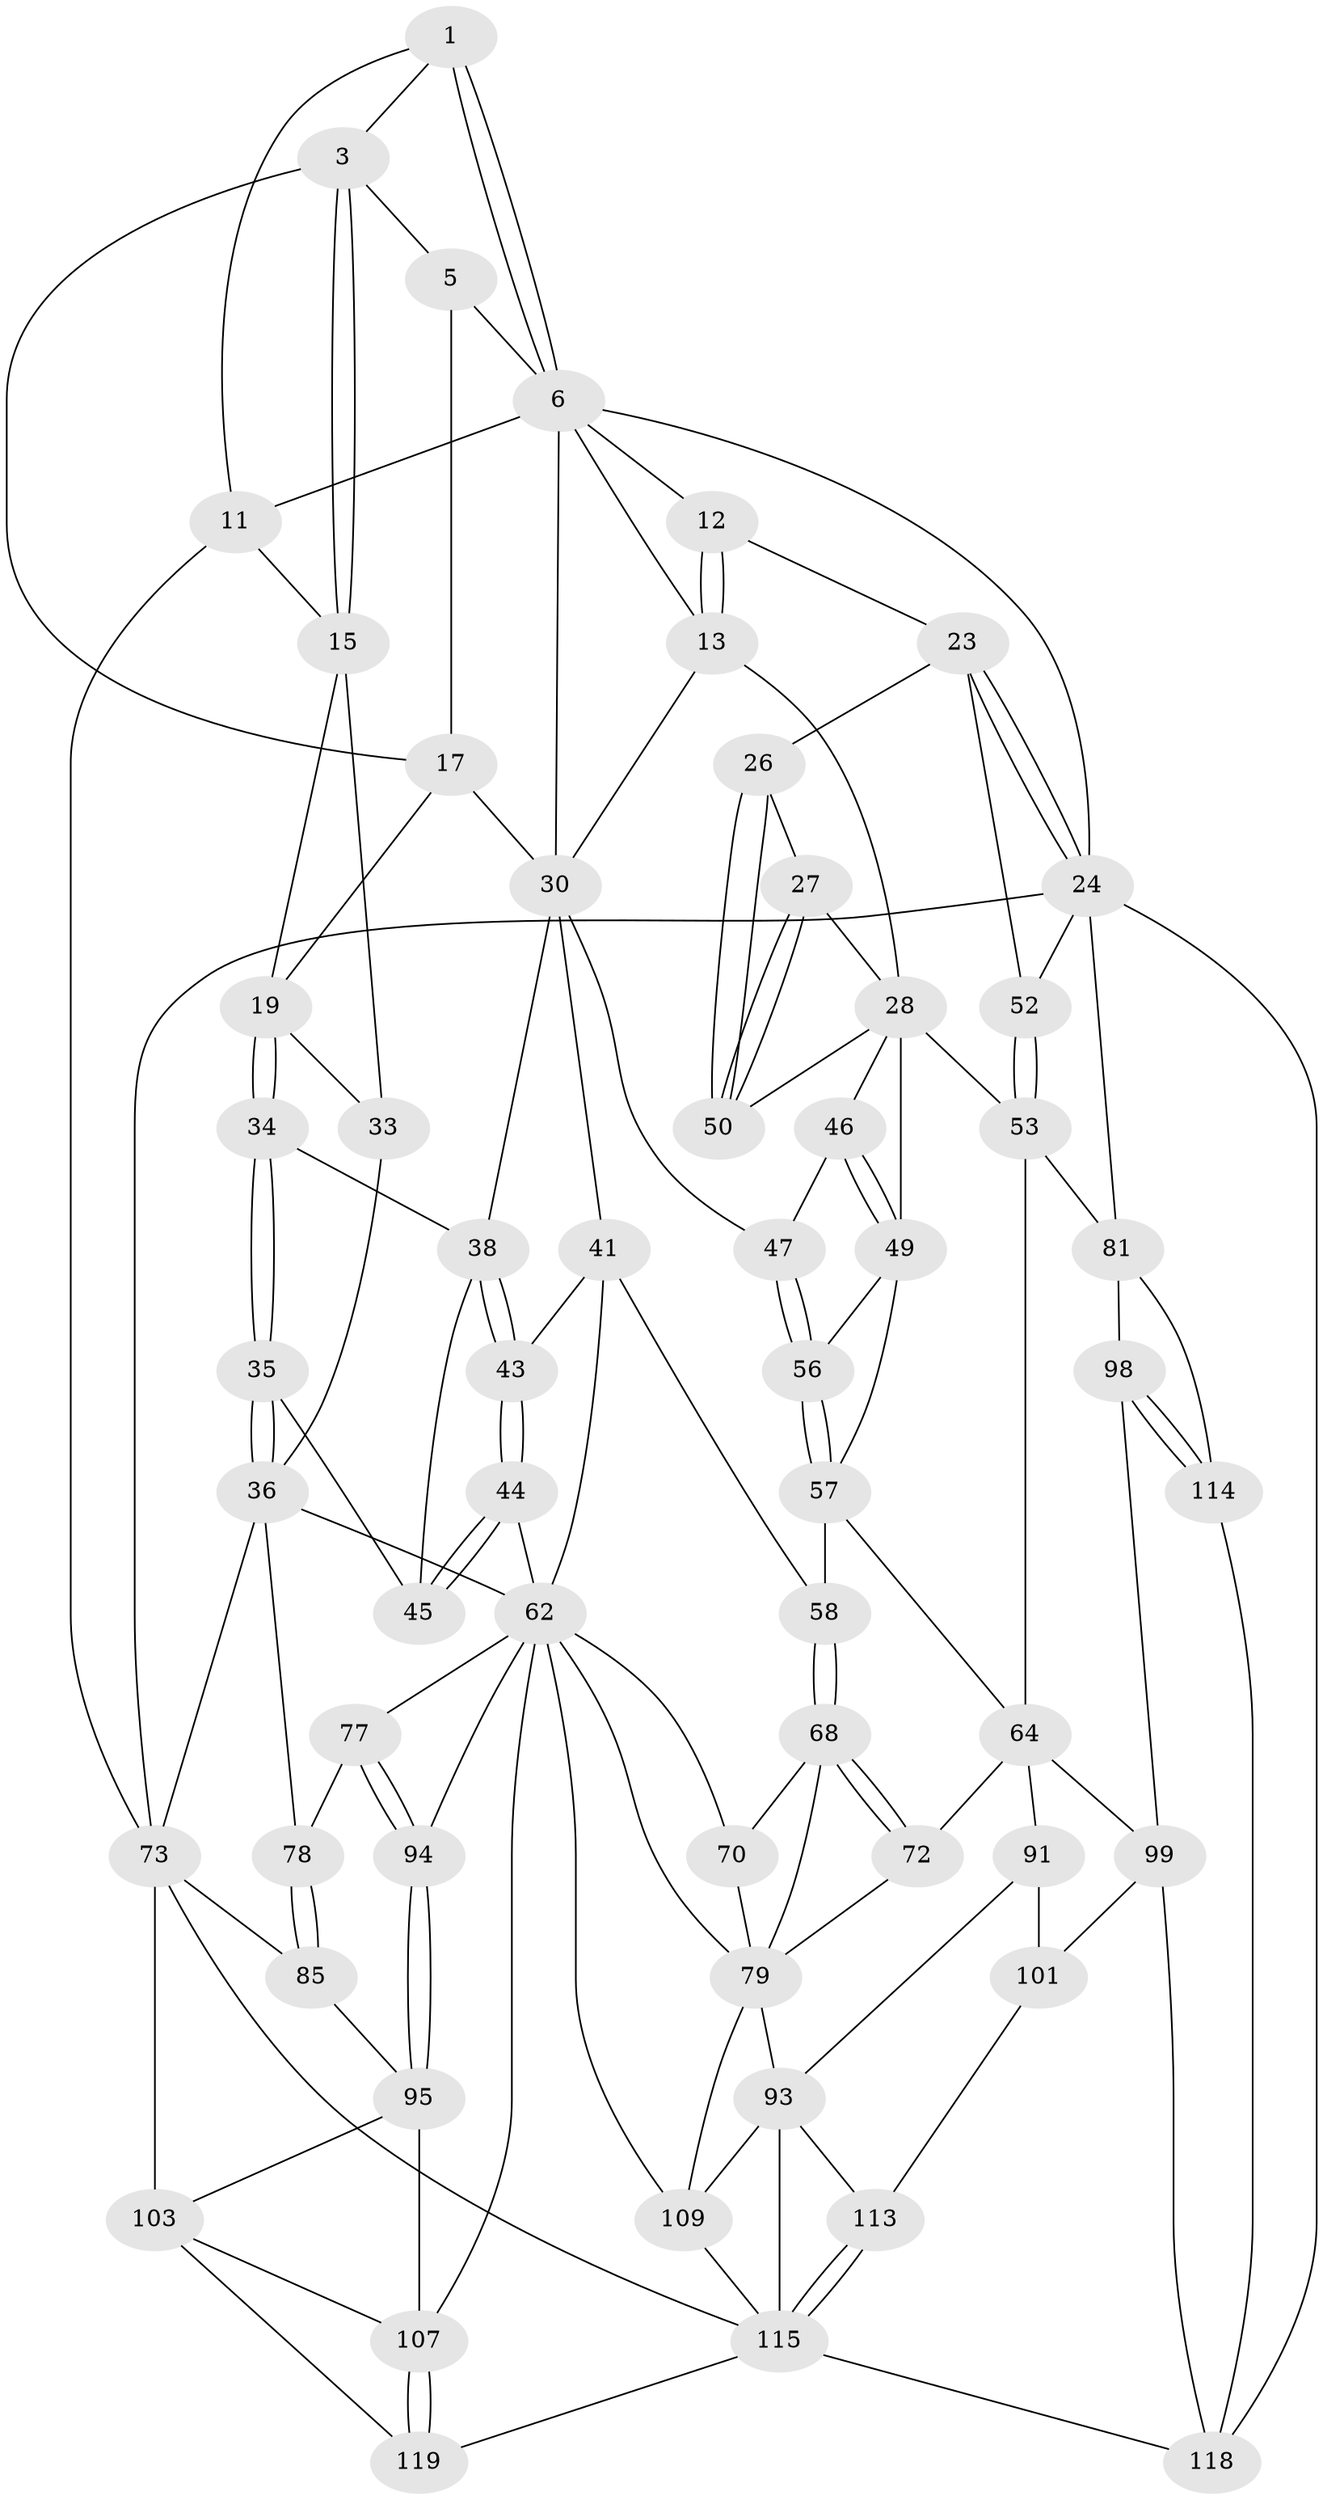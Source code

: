 // original degree distribution, {3: 0.01652892561983471, 4: 0.23140495867768596, 5: 0.5454545454545454, 6: 0.2066115702479339}
// Generated by graph-tools (version 1.1) at 2025/21/03/04/25 18:21:39]
// undirected, 60 vertices, 141 edges
graph export_dot {
graph [start="1"]
  node [color=gray90,style=filled];
  1 [pos="+0.2780271703020863+0",super="+2"];
  3 [pos="+0.13358189863305017+0.05142528156339676",super="+4"];
  5 [pos="+0.2519390631004429+0.029636021682426645",super="+9"];
  6 [pos="+0.49311983513419194+0",super="+10+7"];
  11 [pos="+0+0"];
  12 [pos="+0.7855706275919305+0.10560049631362882"];
  13 [pos="+0.5902187759651676+0.23215508239850655",super="+14"];
  15 [pos="+0.12541920591825784+0.08497099067029532",super="+16"];
  17 [pos="+0.2179824205180351+0.10923484556486644",super="+21+18"];
  19 [pos="+0.1130529021049508+0.1906276863357895",super="+20"];
  23 [pos="+0.787215755314981+0.1067283702274592",super="+25"];
  24 [pos="+1+0.2559937611744651",super="+55+83"];
  26 [pos="+0.8041613902461956+0.35183681272929906"];
  27 [pos="+0.6992809002740777+0.31498917210358496"];
  28 [pos="+0.6303801207428291+0.280443118886633",super="+48+29"];
  30 [pos="+0.33977196594045594+0.3376203741925388",super="+31+32"];
  33 [pos="+0+0.18969724607564367"];
  34 [pos="+0.12595537956343003+0.3505284267130751"];
  35 [pos="+0.053385653602036995+0.4160086825511029"];
  36 [pos="+0+0.47399557006918586",super="+37+67"];
  38 [pos="+0.22241864804891529+0.32547878115470325",super="+39"];
  41 [pos="+0.34143922242153524+0.3888482482886943",super="+59+42"];
  43 [pos="+0.26409416129967395+0.44476595685938436"];
  44 [pos="+0.243456687266105+0.46712286775977835"];
  45 [pos="+0.210357935001906+0.4372853160190683"];
  46 [pos="+0.5458510906755085+0.3185750699191057"];
  47 [pos="+0.4944393209599439+0.3777839059202805"];
  49 [pos="+0.5886909080990034+0.4488697811280145",super="+60"];
  50 [pos="+0.7086509630742465+0.4856381499528632"];
  52 [pos="+1+0.4120582920065917"];
  53 [pos="+0.8825868597879036+0.5662898335358081",super="+54"];
  56 [pos="+0.48691876064492223+0.4471392814756012"];
  57 [pos="+0.45434432307743594+0.4934407334907036",super="+66"];
  58 [pos="+0.4537839872064995+0.49396114474354824"];
  62 [pos="+0.3289979557020766+0.5361533988969629",super="+71+63"];
  64 [pos="+0.6786942356709037+0.6141153557485731",super="+90+65"];
  68 [pos="+0.45525585764498083+0.5069534286068768",super="+69"];
  70 [pos="+0.39608190537580656+0.6034210592623954"];
  72 [pos="+0.6075331060156322+0.6127519395521489"];
  73 [pos="+0+0.6215045380813499",super="+74+86"];
  77 [pos="+0.30034268455552876+0.6498511474950702"];
  78 [pos="+0.2060157043571718+0.632640242965072"];
  79 [pos="+0.5169441508258811+0.6428661203097901",super="+80"];
  81 [pos="+1+0.9652070727814848",super="+82+84"];
  85 [pos="+0.1567462669452955+0.7097446133218962"];
  91 [pos="+0.6459020709953813+0.6741272296647918",super="+92"];
  93 [pos="+0.5210685296265295+0.7879958135336914",super="+111"];
  94 [pos="+0.30130740396818817+0.714453504810925"];
  95 [pos="+0.20626057417630503+0.7756652045043146",super="+96"];
  98 [pos="+0.9106561372985829+0.7568748008312899"];
  99 [pos="+0.7614656475489755+0.8010241683092112",super="+100"];
  101 [pos="+0.6947480832754701+0.8689709223832175"];
  103 [pos="+0.07956857883534112+0.8760759440395149",super="+104"];
  107 [pos="+0.26856243812201697+0.862171298592604",super="+108"];
  109 [pos="+0.36941391995967743+0.8973510664390654",super="+110"];
  113 [pos="+0.5650285274382271+0.8941773310662978"];
  114 [pos="+0.8606686047871924+0.9039806015040563"];
  115 [pos="+0.48052515792202927+1",super="+116"];
  118 [pos="+0.7329005371373029+0.8891861165209973",super="+121"];
  119 [pos="+0.16144892808537242+0.968141524565467"];
  1 -- 6;
  1 -- 6;
  1 -- 3;
  1 -- 11;
  3 -- 15;
  3 -- 15;
  3 -- 17;
  3 -- 5;
  5 -- 17;
  5 -- 6;
  6 -- 24;
  6 -- 11;
  6 -- 12;
  6 -- 13;
  6 -- 30;
  11 -- 15;
  11 -- 73;
  12 -- 13;
  12 -- 13;
  12 -- 23;
  13 -- 30;
  13 -- 28;
  15 -- 33;
  15 -- 19;
  17 -- 19;
  17 -- 30;
  19 -- 34;
  19 -- 34;
  19 -- 33;
  23 -- 24;
  23 -- 24;
  23 -- 26;
  23 -- 52;
  24 -- 81 [weight=2];
  24 -- 52;
  24 -- 73;
  24 -- 118;
  26 -- 27;
  26 -- 50;
  26 -- 50;
  27 -- 28;
  27 -- 50;
  27 -- 50;
  28 -- 49;
  28 -- 50;
  28 -- 53;
  28 -- 46;
  30 -- 38;
  30 -- 41;
  30 -- 47;
  33 -- 36;
  34 -- 35;
  34 -- 35;
  34 -- 38;
  35 -- 36;
  35 -- 36;
  35 -- 45;
  36 -- 73;
  36 -- 78;
  36 -- 62;
  38 -- 43;
  38 -- 43;
  38 -- 45;
  41 -- 58;
  41 -- 62;
  41 -- 43;
  43 -- 44;
  43 -- 44;
  44 -- 45;
  44 -- 45;
  44 -- 62;
  46 -- 47;
  46 -- 49;
  46 -- 49;
  47 -- 56;
  47 -- 56;
  49 -- 56;
  49 -- 57;
  52 -- 53;
  52 -- 53;
  53 -- 64;
  53 -- 81;
  56 -- 57;
  56 -- 57;
  57 -- 58;
  57 -- 64;
  58 -- 68;
  58 -- 68;
  62 -- 70;
  62 -- 94;
  62 -- 107;
  62 -- 77;
  62 -- 79;
  62 -- 109;
  64 -- 91;
  64 -- 99;
  64 -- 72;
  68 -- 72;
  68 -- 72;
  68 -- 70;
  68 -- 79;
  70 -- 79;
  72 -- 79;
  73 -- 115;
  73 -- 103 [weight=2];
  73 -- 85;
  77 -- 78;
  77 -- 94;
  77 -- 94;
  78 -- 85;
  78 -- 85;
  79 -- 93;
  79 -- 109;
  81 -- 98;
  81 -- 114;
  85 -- 95;
  91 -- 93;
  91 -- 101;
  93 -- 113;
  93 -- 109;
  93 -- 115;
  94 -- 95;
  94 -- 95;
  95 -- 103;
  95 -- 107;
  98 -- 99;
  98 -- 114;
  98 -- 114;
  99 -- 101;
  99 -- 118;
  101 -- 113;
  103 -- 119;
  103 -- 107;
  107 -- 119;
  107 -- 119;
  109 -- 115;
  113 -- 115;
  113 -- 115;
  114 -- 118;
  115 -- 119;
  115 -- 118;
}
